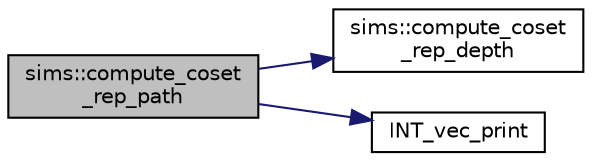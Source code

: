 digraph "sims::compute_coset_rep_path"
{
  edge [fontname="Helvetica",fontsize="10",labelfontname="Helvetica",labelfontsize="10"];
  node [fontname="Helvetica",fontsize="10",shape=record];
  rankdir="LR";
  Node1429 [label="sims::compute_coset\l_rep_path",height=0.2,width=0.4,color="black", fillcolor="grey75", style="filled", fontcolor="black"];
  Node1429 -> Node1430 [color="midnightblue",fontsize="10",style="solid",fontname="Helvetica"];
  Node1430 [label="sims::compute_coset\l_rep_depth",height=0.2,width=0.4,color="black", fillcolor="white", style="filled",URL="$d9/df3/classsims.html#abfeb782bd253f1df5253486afb120f6f"];
  Node1429 -> Node1431 [color="midnightblue",fontsize="10",style="solid",fontname="Helvetica"];
  Node1431 [label="INT_vec_print",height=0.2,width=0.4,color="black", fillcolor="white", style="filled",URL="$df/dbf/sajeeb_8_c.html#a79a5901af0b47dd0d694109543c027fe"];
}
